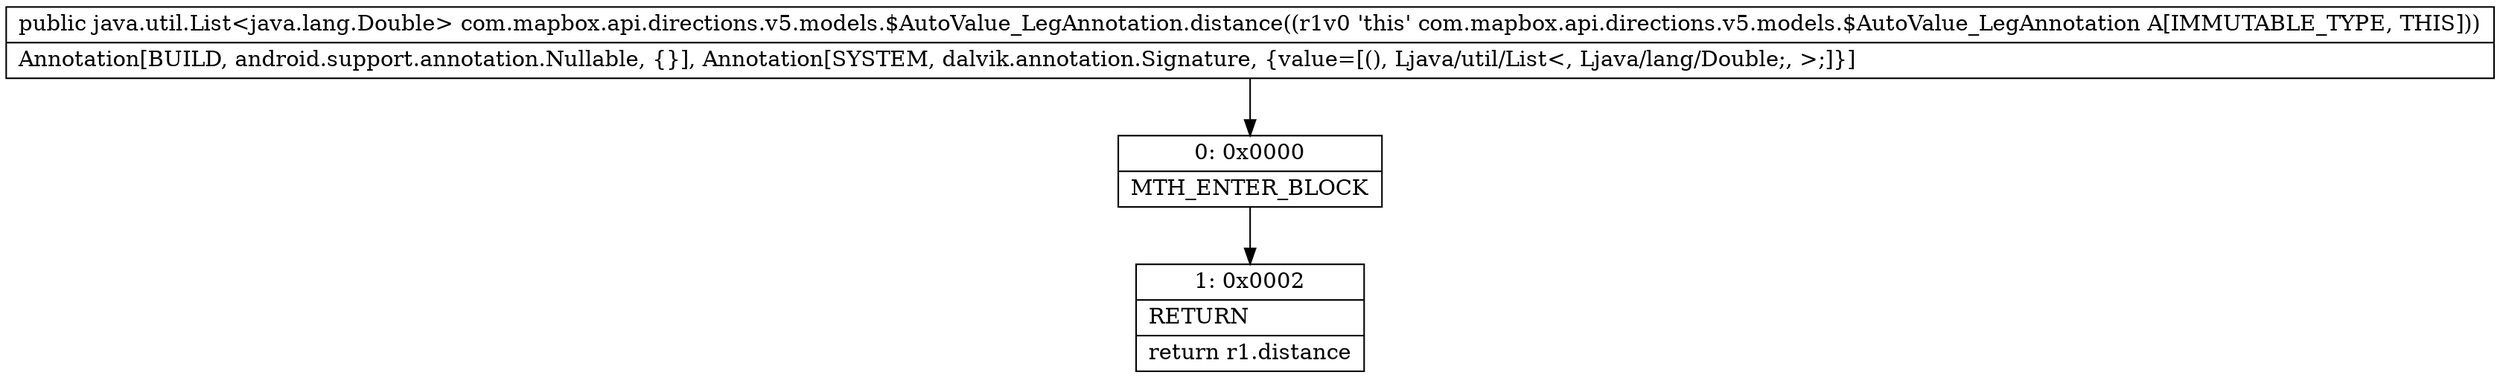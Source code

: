 digraph "CFG forcom.mapbox.api.directions.v5.models.$AutoValue_LegAnnotation.distance()Ljava\/util\/List;" {
Node_0 [shape=record,label="{0\:\ 0x0000|MTH_ENTER_BLOCK\l}"];
Node_1 [shape=record,label="{1\:\ 0x0002|RETURN\l|return r1.distance\l}"];
MethodNode[shape=record,label="{public java.util.List\<java.lang.Double\> com.mapbox.api.directions.v5.models.$AutoValue_LegAnnotation.distance((r1v0 'this' com.mapbox.api.directions.v5.models.$AutoValue_LegAnnotation A[IMMUTABLE_TYPE, THIS]))  | Annotation[BUILD, android.support.annotation.Nullable, \{\}], Annotation[SYSTEM, dalvik.annotation.Signature, \{value=[(), Ljava\/util\/List\<, Ljava\/lang\/Double;, \>;]\}]\l}"];
MethodNode -> Node_0;
Node_0 -> Node_1;
}

